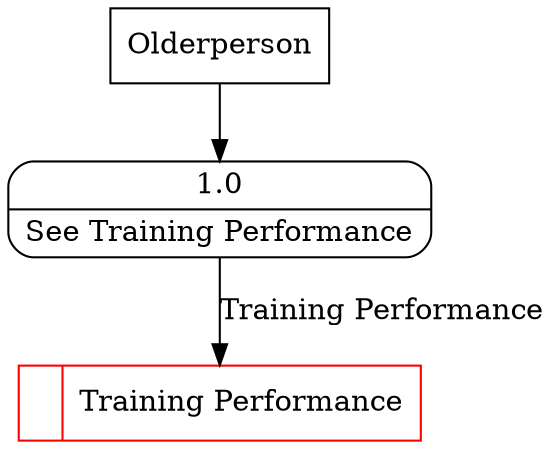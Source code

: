 digraph dfd2{ 
node[shape=record]
200 [label="<f0>  |<f1> Training Performance " color=red];
201 [label="Olderperson" shape=box];
202 [label="{<f0> 1.0|<f1> See Training Performance }" shape=Mrecord];
201 -> 202
202 -> 200 [label="Training Performance"]
}